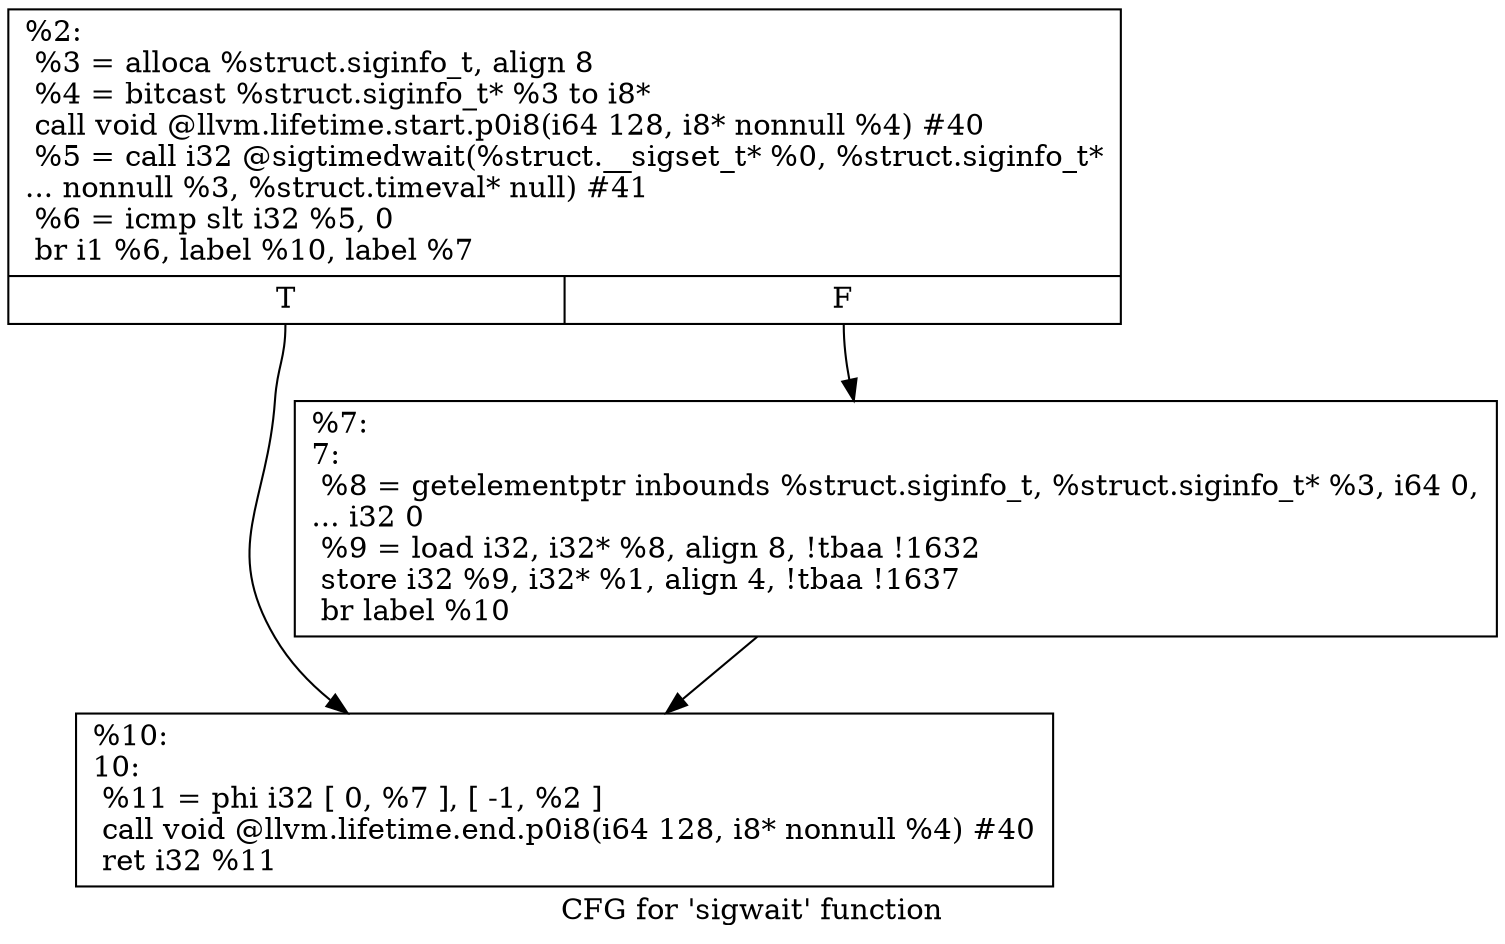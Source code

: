 digraph "CFG for 'sigwait' function" {
	label="CFG for 'sigwait' function";

	Node0x1f915c0 [shape=record,label="{%2:\l  %3 = alloca %struct.siginfo_t, align 8\l  %4 = bitcast %struct.siginfo_t* %3 to i8*\l  call void @llvm.lifetime.start.p0i8(i64 128, i8* nonnull %4) #40\l  %5 = call i32 @sigtimedwait(%struct.__sigset_t* %0, %struct.siginfo_t*\l... nonnull %3, %struct.timeval* null) #41\l  %6 = icmp slt i32 %5, 0\l  br i1 %6, label %10, label %7\l|{<s0>T|<s1>F}}"];
	Node0x1f915c0:s0 -> Node0x1f91f60;
	Node0x1f915c0:s1 -> Node0x1f91f10;
	Node0x1f91f10 [shape=record,label="{%7:\l7:                                                \l  %8 = getelementptr inbounds %struct.siginfo_t, %struct.siginfo_t* %3, i64 0,\l... i32 0\l  %9 = load i32, i32* %8, align 8, !tbaa !1632\l  store i32 %9, i32* %1, align 4, !tbaa !1637\l  br label %10\l}"];
	Node0x1f91f10 -> Node0x1f91f60;
	Node0x1f91f60 [shape=record,label="{%10:\l10:                                               \l  %11 = phi i32 [ 0, %7 ], [ -1, %2 ]\l  call void @llvm.lifetime.end.p0i8(i64 128, i8* nonnull %4) #40\l  ret i32 %11\l}"];
}
